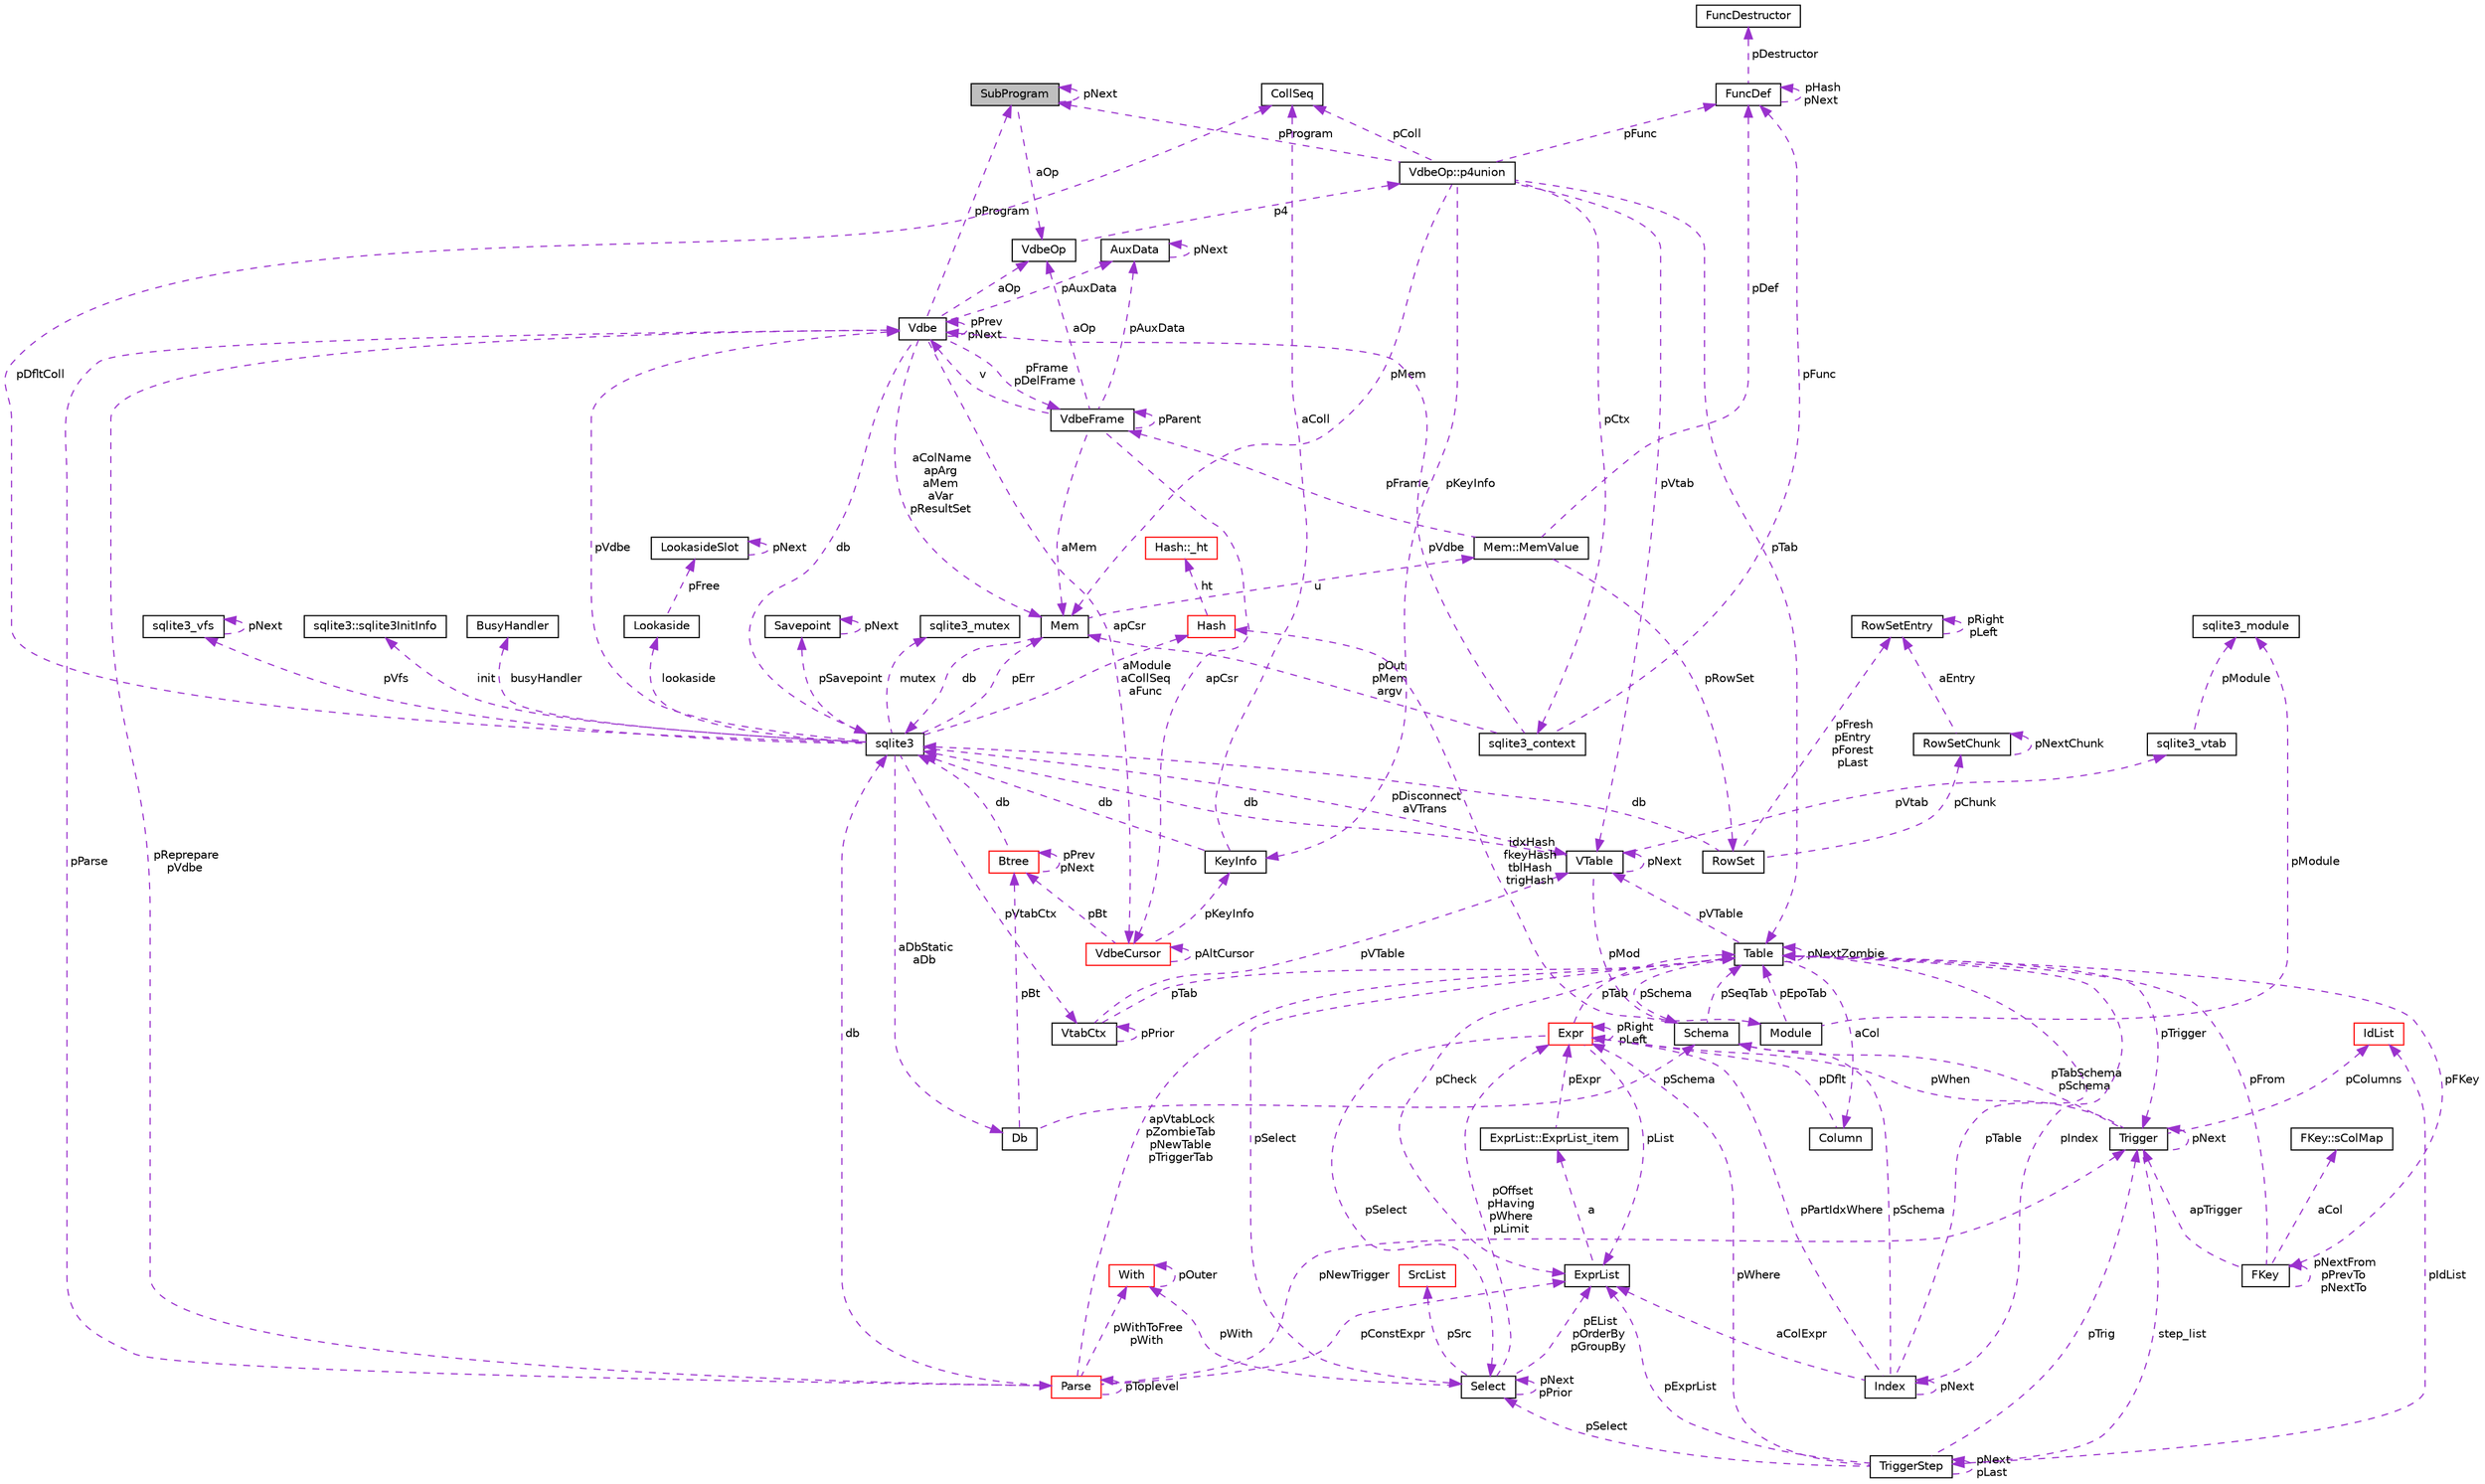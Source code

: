 digraph "SubProgram"
{
  edge [fontname="Helvetica",fontsize="10",labelfontname="Helvetica",labelfontsize="10"];
  node [fontname="Helvetica",fontsize="10",shape=record];
  Node1 [label="SubProgram",height=0.2,width=0.4,color="black", fillcolor="grey75", style="filled", fontcolor="black"];
  Node1 -> Node1 [dir="back",color="darkorchid3",fontsize="10",style="dashed",label=" pNext" ,fontname="Helvetica"];
  Node2 -> Node1 [dir="back",color="darkorchid3",fontsize="10",style="dashed",label=" aOp" ,fontname="Helvetica"];
  Node2 [label="VdbeOp",height=0.2,width=0.4,color="black", fillcolor="white", style="filled",URL="$structVdbeOp.html"];
  Node3 -> Node2 [dir="back",color="darkorchid3",fontsize="10",style="dashed",label=" p4" ,fontname="Helvetica"];
  Node3 [label="VdbeOp::p4union",height=0.2,width=0.4,color="black", fillcolor="white", style="filled",URL="$unionVdbeOp_1_1p4union.html"];
  Node4 -> Node3 [dir="back",color="darkorchid3",fontsize="10",style="dashed",label=" pMem" ,fontname="Helvetica"];
  Node4 [label="Mem",height=0.2,width=0.4,color="black", fillcolor="white", style="filled",URL="$structMem.html"];
  Node5 -> Node4 [dir="back",color="darkorchid3",fontsize="10",style="dashed",label=" u" ,fontname="Helvetica"];
  Node5 [label="Mem::MemValue",height=0.2,width=0.4,color="black", fillcolor="white", style="filled",URL="$unionMem_1_1MemValue.html"];
  Node6 -> Node5 [dir="back",color="darkorchid3",fontsize="10",style="dashed",label=" pFrame" ,fontname="Helvetica"];
  Node6 [label="VdbeFrame",height=0.2,width=0.4,color="black", fillcolor="white", style="filled",URL="$structVdbeFrame.html"];
  Node4 -> Node6 [dir="back",color="darkorchid3",fontsize="10",style="dashed",label=" aMem" ,fontname="Helvetica"];
  Node7 -> Node6 [dir="back",color="darkorchid3",fontsize="10",style="dashed",label=" v" ,fontname="Helvetica"];
  Node7 [label="Vdbe",height=0.2,width=0.4,color="black", fillcolor="white", style="filled",URL="$structVdbe.html"];
  Node4 -> Node7 [dir="back",color="darkorchid3",fontsize="10",style="dashed",label=" aColName\napArg\naMem\naVar\npResultSet" ,fontname="Helvetica"];
  Node7 -> Node7 [dir="back",color="darkorchid3",fontsize="10",style="dashed",label=" pPrev\npNext" ,fontname="Helvetica"];
  Node8 -> Node7 [dir="back",color="darkorchid3",fontsize="10",style="dashed",label=" db" ,fontname="Helvetica"];
  Node8 [label="sqlite3",height=0.2,width=0.4,color="black", fillcolor="white", style="filled",URL="$structsqlite3.html"];
  Node4 -> Node8 [dir="back",color="darkorchid3",fontsize="10",style="dashed",label=" pErr" ,fontname="Helvetica"];
  Node7 -> Node8 [dir="back",color="darkorchid3",fontsize="10",style="dashed",label=" pVdbe" ,fontname="Helvetica"];
  Node9 -> Node8 [dir="back",color="darkorchid3",fontsize="10",style="dashed",label=" pSavepoint" ,fontname="Helvetica"];
  Node9 [label="Savepoint",height=0.2,width=0.4,color="black", fillcolor="white", style="filled",URL="$structSavepoint.html"];
  Node9 -> Node9 [dir="back",color="darkorchid3",fontsize="10",style="dashed",label=" pNext" ,fontname="Helvetica"];
  Node10 -> Node8 [dir="back",color="darkorchid3",fontsize="10",style="dashed",label=" lookaside" ,fontname="Helvetica"];
  Node10 [label="Lookaside",height=0.2,width=0.4,color="black", fillcolor="white", style="filled",URL="$structLookaside.html"];
  Node11 -> Node10 [dir="back",color="darkorchid3",fontsize="10",style="dashed",label=" pFree" ,fontname="Helvetica"];
  Node11 [label="LookasideSlot",height=0.2,width=0.4,color="black", fillcolor="white", style="filled",URL="$structLookasideSlot.html"];
  Node11 -> Node11 [dir="back",color="darkorchid3",fontsize="10",style="dashed",label=" pNext" ,fontname="Helvetica"];
  Node12 -> Node8 [dir="back",color="darkorchid3",fontsize="10",style="dashed",label=" mutex" ,fontname="Helvetica"];
  Node12 [label="sqlite3_mutex",height=0.2,width=0.4,color="black", fillcolor="white", style="filled",URL="$structsqlite3__mutex.html"];
  Node13 -> Node8 [dir="back",color="darkorchid3",fontsize="10",style="dashed",label=" pVfs" ,fontname="Helvetica"];
  Node13 [label="sqlite3_vfs",height=0.2,width=0.4,color="black", fillcolor="white", style="filled",URL="$structsqlite3__vfs.html"];
  Node13 -> Node13 [dir="back",color="darkorchid3",fontsize="10",style="dashed",label=" pNext" ,fontname="Helvetica"];
  Node14 -> Node8 [dir="back",color="darkorchid3",fontsize="10",style="dashed",label=" init" ,fontname="Helvetica"];
  Node14 [label="sqlite3::sqlite3InitInfo",height=0.2,width=0.4,color="black", fillcolor="white", style="filled",URL="$structsqlite3_1_1sqlite3InitInfo.html"];
  Node15 -> Node8 [dir="back",color="darkorchid3",fontsize="10",style="dashed",label=" busyHandler" ,fontname="Helvetica"];
  Node15 [label="BusyHandler",height=0.2,width=0.4,color="black", fillcolor="white", style="filled",URL="$structBusyHandler.html"];
  Node16 -> Node8 [dir="back",color="darkorchid3",fontsize="10",style="dashed",label=" pVtabCtx" ,fontname="Helvetica"];
  Node16 [label="VtabCtx",height=0.2,width=0.4,color="black", fillcolor="white", style="filled",URL="$structVtabCtx.html"];
  Node16 -> Node16 [dir="back",color="darkorchid3",fontsize="10",style="dashed",label=" pPrior" ,fontname="Helvetica"];
  Node17 -> Node16 [dir="back",color="darkorchid3",fontsize="10",style="dashed",label=" pVTable" ,fontname="Helvetica"];
  Node17 [label="VTable",height=0.2,width=0.4,color="black", fillcolor="white", style="filled",URL="$structVTable.html"];
  Node8 -> Node17 [dir="back",color="darkorchid3",fontsize="10",style="dashed",label=" db" ,fontname="Helvetica"];
  Node17 -> Node17 [dir="back",color="darkorchid3",fontsize="10",style="dashed",label=" pNext" ,fontname="Helvetica"];
  Node18 -> Node17 [dir="back",color="darkorchid3",fontsize="10",style="dashed",label=" pMod" ,fontname="Helvetica"];
  Node18 [label="Module",height=0.2,width=0.4,color="black", fillcolor="white", style="filled",URL="$structModule.html"];
  Node19 -> Node18 [dir="back",color="darkorchid3",fontsize="10",style="dashed",label=" pModule" ,fontname="Helvetica"];
  Node19 [label="sqlite3_module",height=0.2,width=0.4,color="black", fillcolor="white", style="filled",URL="$structsqlite3__module.html"];
  Node20 -> Node18 [dir="back",color="darkorchid3",fontsize="10",style="dashed",label=" pEpoTab" ,fontname="Helvetica"];
  Node20 [label="Table",height=0.2,width=0.4,color="black", fillcolor="white", style="filled",URL="$structTable.html"];
  Node21 -> Node20 [dir="back",color="darkorchid3",fontsize="10",style="dashed",label=" pSchema" ,fontname="Helvetica"];
  Node21 [label="Schema",height=0.2,width=0.4,color="black", fillcolor="white", style="filled",URL="$structSchema.html"];
  Node20 -> Node21 [dir="back",color="darkorchid3",fontsize="10",style="dashed",label=" pSeqTab" ,fontname="Helvetica"];
  Node22 -> Node21 [dir="back",color="darkorchid3",fontsize="10",style="dashed",label=" idxHash\nfkeyHash\ntblHash\ntrigHash" ,fontname="Helvetica"];
  Node22 [label="Hash",height=0.2,width=0.4,color="red", fillcolor="white", style="filled",URL="$structHash.html"];
  Node23 -> Node22 [dir="back",color="darkorchid3",fontsize="10",style="dashed",label=" ht" ,fontname="Helvetica"];
  Node23 [label="Hash::_ht",height=0.2,width=0.4,color="red", fillcolor="white", style="filled",URL="$structHash_1_1__ht.html"];
  Node24 -> Node20 [dir="back",color="darkorchid3",fontsize="10",style="dashed",label=" aCol" ,fontname="Helvetica"];
  Node24 [label="Column",height=0.2,width=0.4,color="black", fillcolor="white", style="filled",URL="$structColumn.html"];
  Node25 -> Node24 [dir="back",color="darkorchid3",fontsize="10",style="dashed",label=" pDflt" ,fontname="Helvetica"];
  Node25 [label="Expr",height=0.2,width=0.4,color="red", fillcolor="white", style="filled",URL="$structExpr.html"];
  Node25 -> Node25 [dir="back",color="darkorchid3",fontsize="10",style="dashed",label=" pRight\npLeft" ,fontname="Helvetica"];
  Node20 -> Node25 [dir="back",color="darkorchid3",fontsize="10",style="dashed",label=" pTab" ,fontname="Helvetica"];
  Node26 -> Node25 [dir="back",color="darkorchid3",fontsize="10",style="dashed",label=" pSelect" ,fontname="Helvetica"];
  Node26 [label="Select",height=0.2,width=0.4,color="black", fillcolor="white", style="filled",URL="$structSelect.html"];
  Node25 -> Node26 [dir="back",color="darkorchid3",fontsize="10",style="dashed",label=" pOffset\npHaving\npWhere\npLimit" ,fontname="Helvetica"];
  Node27 -> Node26 [dir="back",color="darkorchid3",fontsize="10",style="dashed",label=" pWith" ,fontname="Helvetica"];
  Node27 [label="With",height=0.2,width=0.4,color="red", fillcolor="white", style="filled",URL="$structWith.html"];
  Node27 -> Node27 [dir="back",color="darkorchid3",fontsize="10",style="dashed",label=" pOuter" ,fontname="Helvetica"];
  Node26 -> Node26 [dir="back",color="darkorchid3",fontsize="10",style="dashed",label=" pNext\npPrior" ,fontname="Helvetica"];
  Node28 -> Node26 [dir="back",color="darkorchid3",fontsize="10",style="dashed",label=" pSrc" ,fontname="Helvetica"];
  Node28 [label="SrcList",height=0.2,width=0.4,color="red", fillcolor="white", style="filled",URL="$structSrcList.html"];
  Node29 -> Node26 [dir="back",color="darkorchid3",fontsize="10",style="dashed",label=" pEList\npOrderBy\npGroupBy" ,fontname="Helvetica"];
  Node29 [label="ExprList",height=0.2,width=0.4,color="black", fillcolor="white", style="filled",URL="$structExprList.html"];
  Node30 -> Node29 [dir="back",color="darkorchid3",fontsize="10",style="dashed",label=" a" ,fontname="Helvetica"];
  Node30 [label="ExprList::ExprList_item",height=0.2,width=0.4,color="black", fillcolor="white", style="filled",URL="$structExprList_1_1ExprList__item.html"];
  Node25 -> Node30 [dir="back",color="darkorchid3",fontsize="10",style="dashed",label=" pExpr" ,fontname="Helvetica"];
  Node29 -> Node25 [dir="back",color="darkorchid3",fontsize="10",style="dashed",label=" pList" ,fontname="Helvetica"];
  Node31 -> Node20 [dir="back",color="darkorchid3",fontsize="10",style="dashed",label=" pFKey" ,fontname="Helvetica"];
  Node31 [label="FKey",height=0.2,width=0.4,color="black", fillcolor="white", style="filled",URL="$structFKey.html"];
  Node32 -> Node31 [dir="back",color="darkorchid3",fontsize="10",style="dashed",label=" aCol" ,fontname="Helvetica"];
  Node32 [label="FKey::sColMap",height=0.2,width=0.4,color="black", fillcolor="white", style="filled",URL="$structFKey_1_1sColMap.html"];
  Node31 -> Node31 [dir="back",color="darkorchid3",fontsize="10",style="dashed",label=" pNextFrom\npPrevTo\npNextTo" ,fontname="Helvetica"];
  Node20 -> Node31 [dir="back",color="darkorchid3",fontsize="10",style="dashed",label=" pFrom" ,fontname="Helvetica"];
  Node33 -> Node31 [dir="back",color="darkorchid3",fontsize="10",style="dashed",label=" apTrigger" ,fontname="Helvetica"];
  Node33 [label="Trigger",height=0.2,width=0.4,color="black", fillcolor="white", style="filled",URL="$structTrigger.html"];
  Node34 -> Node33 [dir="back",color="darkorchid3",fontsize="10",style="dashed",label=" step_list" ,fontname="Helvetica"];
  Node34 [label="TriggerStep",height=0.2,width=0.4,color="black", fillcolor="white", style="filled",URL="$structTriggerStep.html"];
  Node34 -> Node34 [dir="back",color="darkorchid3",fontsize="10",style="dashed",label=" pNext\npLast" ,fontname="Helvetica"];
  Node25 -> Node34 [dir="back",color="darkorchid3",fontsize="10",style="dashed",label=" pWhere" ,fontname="Helvetica"];
  Node35 -> Node34 [dir="back",color="darkorchid3",fontsize="10",style="dashed",label=" pIdList" ,fontname="Helvetica"];
  Node35 [label="IdList",height=0.2,width=0.4,color="red", fillcolor="white", style="filled",URL="$structIdList.html"];
  Node26 -> Node34 [dir="back",color="darkorchid3",fontsize="10",style="dashed",label=" pSelect" ,fontname="Helvetica"];
  Node33 -> Node34 [dir="back",color="darkorchid3",fontsize="10",style="dashed",label=" pTrig" ,fontname="Helvetica"];
  Node29 -> Node34 [dir="back",color="darkorchid3",fontsize="10",style="dashed",label=" pExprList" ,fontname="Helvetica"];
  Node21 -> Node33 [dir="back",color="darkorchid3",fontsize="10",style="dashed",label=" pTabSchema\npSchema" ,fontname="Helvetica"];
  Node25 -> Node33 [dir="back",color="darkorchid3",fontsize="10",style="dashed",label=" pWhen" ,fontname="Helvetica"];
  Node35 -> Node33 [dir="back",color="darkorchid3",fontsize="10",style="dashed",label=" pColumns" ,fontname="Helvetica"];
  Node33 -> Node33 [dir="back",color="darkorchid3",fontsize="10",style="dashed",label=" pNext" ,fontname="Helvetica"];
  Node17 -> Node20 [dir="back",color="darkorchid3",fontsize="10",style="dashed",label=" pVTable" ,fontname="Helvetica"];
  Node20 -> Node20 [dir="back",color="darkorchid3",fontsize="10",style="dashed",label=" pNextZombie" ,fontname="Helvetica"];
  Node33 -> Node20 [dir="back",color="darkorchid3",fontsize="10",style="dashed",label=" pTrigger" ,fontname="Helvetica"];
  Node26 -> Node20 [dir="back",color="darkorchid3",fontsize="10",style="dashed",label=" pSelect" ,fontname="Helvetica"];
  Node29 -> Node20 [dir="back",color="darkorchid3",fontsize="10",style="dashed",label=" pCheck" ,fontname="Helvetica"];
  Node36 -> Node20 [dir="back",color="darkorchid3",fontsize="10",style="dashed",label=" pIndex" ,fontname="Helvetica"];
  Node36 [label="Index",height=0.2,width=0.4,color="black", fillcolor="white", style="filled",URL="$structIndex.html"];
  Node21 -> Node36 [dir="back",color="darkorchid3",fontsize="10",style="dashed",label=" pSchema" ,fontname="Helvetica"];
  Node25 -> Node36 [dir="back",color="darkorchid3",fontsize="10",style="dashed",label=" pPartIdxWhere" ,fontname="Helvetica"];
  Node20 -> Node36 [dir="back",color="darkorchid3",fontsize="10",style="dashed",label=" pTable" ,fontname="Helvetica"];
  Node29 -> Node36 [dir="back",color="darkorchid3",fontsize="10",style="dashed",label=" aColExpr" ,fontname="Helvetica"];
  Node36 -> Node36 [dir="back",color="darkorchid3",fontsize="10",style="dashed",label=" pNext" ,fontname="Helvetica"];
  Node37 -> Node17 [dir="back",color="darkorchid3",fontsize="10",style="dashed",label=" pVtab" ,fontname="Helvetica"];
  Node37 [label="sqlite3_vtab",height=0.2,width=0.4,color="black", fillcolor="white", style="filled",URL="$structsqlite3__vtab.html"];
  Node19 -> Node37 [dir="back",color="darkorchid3",fontsize="10",style="dashed",label=" pModule" ,fontname="Helvetica"];
  Node20 -> Node16 [dir="back",color="darkorchid3",fontsize="10",style="dashed",label=" pTab" ,fontname="Helvetica"];
  Node38 -> Node8 [dir="back",color="darkorchid3",fontsize="10",style="dashed",label=" pDfltColl" ,fontname="Helvetica"];
  Node38 [label="CollSeq",height=0.2,width=0.4,color="black", fillcolor="white", style="filled",URL="$structCollSeq.html"];
  Node17 -> Node8 [dir="back",color="darkorchid3",fontsize="10",style="dashed",label=" pDisconnect\naVTrans" ,fontname="Helvetica"];
  Node39 -> Node8 [dir="back",color="darkorchid3",fontsize="10",style="dashed",label=" aDbStatic\naDb" ,fontname="Helvetica"];
  Node39 [label="Db",height=0.2,width=0.4,color="black", fillcolor="white", style="filled",URL="$structDb.html"];
  Node21 -> Node39 [dir="back",color="darkorchid3",fontsize="10",style="dashed",label=" pSchema" ,fontname="Helvetica"];
  Node40 -> Node39 [dir="back",color="darkorchid3",fontsize="10",style="dashed",label=" pBt" ,fontname="Helvetica"];
  Node40 [label="Btree",height=0.2,width=0.4,color="red", fillcolor="white", style="filled",URL="$structBtree.html"];
  Node8 -> Node40 [dir="back",color="darkorchid3",fontsize="10",style="dashed",label=" db" ,fontname="Helvetica"];
  Node40 -> Node40 [dir="back",color="darkorchid3",fontsize="10",style="dashed",label=" pPrev\npNext" ,fontname="Helvetica"];
  Node22 -> Node8 [dir="back",color="darkorchid3",fontsize="10",style="dashed",label=" aModule\naCollSeq\naFunc" ,fontname="Helvetica"];
  Node6 -> Node7 [dir="back",color="darkorchid3",fontsize="10",style="dashed",label=" pFrame\npDelFrame" ,fontname="Helvetica"];
  Node41 -> Node7 [dir="back",color="darkorchid3",fontsize="10",style="dashed",label=" pAuxData" ,fontname="Helvetica"];
  Node41 [label="AuxData",height=0.2,width=0.4,color="black", fillcolor="white", style="filled",URL="$structAuxData.html"];
  Node41 -> Node41 [dir="back",color="darkorchid3",fontsize="10",style="dashed",label=" pNext" ,fontname="Helvetica"];
  Node1 -> Node7 [dir="back",color="darkorchid3",fontsize="10",style="dashed",label=" pProgram" ,fontname="Helvetica"];
  Node42 -> Node7 [dir="back",color="darkorchid3",fontsize="10",style="dashed",label=" apCsr" ,fontname="Helvetica"];
  Node42 [label="VdbeCursor",height=0.2,width=0.4,color="red", fillcolor="white", style="filled",URL="$structVdbeCursor.html"];
  Node42 -> Node42 [dir="back",color="darkorchid3",fontsize="10",style="dashed",label=" pAltCursor" ,fontname="Helvetica"];
  Node43 -> Node42 [dir="back",color="darkorchid3",fontsize="10",style="dashed",label=" pKeyInfo" ,fontname="Helvetica"];
  Node43 [label="KeyInfo",height=0.2,width=0.4,color="black", fillcolor="white", style="filled",URL="$structKeyInfo.html"];
  Node8 -> Node43 [dir="back",color="darkorchid3",fontsize="10",style="dashed",label=" db" ,fontname="Helvetica"];
  Node38 -> Node43 [dir="back",color="darkorchid3",fontsize="10",style="dashed",label=" aColl" ,fontname="Helvetica"];
  Node40 -> Node42 [dir="back",color="darkorchid3",fontsize="10",style="dashed",label=" pBt" ,fontname="Helvetica"];
  Node44 -> Node7 [dir="back",color="darkorchid3",fontsize="10",style="dashed",label=" pParse" ,fontname="Helvetica"];
  Node44 [label="Parse",height=0.2,width=0.4,color="red", fillcolor="white", style="filled",URL="$structParse.html"];
  Node7 -> Node44 [dir="back",color="darkorchid3",fontsize="10",style="dashed",label=" pReprepare\npVdbe" ,fontname="Helvetica"];
  Node8 -> Node44 [dir="back",color="darkorchid3",fontsize="10",style="dashed",label=" db" ,fontname="Helvetica"];
  Node27 -> Node44 [dir="back",color="darkorchid3",fontsize="10",style="dashed",label=" pWithToFree\npWith" ,fontname="Helvetica"];
  Node20 -> Node44 [dir="back",color="darkorchid3",fontsize="10",style="dashed",label=" apVtabLock\npZombieTab\npNewTable\npTriggerTab" ,fontname="Helvetica"];
  Node33 -> Node44 [dir="back",color="darkorchid3",fontsize="10",style="dashed",label=" pNewTrigger" ,fontname="Helvetica"];
  Node29 -> Node44 [dir="back",color="darkorchid3",fontsize="10",style="dashed",label=" pConstExpr" ,fontname="Helvetica"];
  Node44 -> Node44 [dir="back",color="darkorchid3",fontsize="10",style="dashed",label=" pToplevel" ,fontname="Helvetica"];
  Node2 -> Node7 [dir="back",color="darkorchid3",fontsize="10",style="dashed",label=" aOp" ,fontname="Helvetica"];
  Node6 -> Node6 [dir="back",color="darkorchid3",fontsize="10",style="dashed",label=" pParent" ,fontname="Helvetica"];
  Node41 -> Node6 [dir="back",color="darkorchid3",fontsize="10",style="dashed",label=" pAuxData" ,fontname="Helvetica"];
  Node42 -> Node6 [dir="back",color="darkorchid3",fontsize="10",style="dashed",label=" apCsr" ,fontname="Helvetica"];
  Node2 -> Node6 [dir="back",color="darkorchid3",fontsize="10",style="dashed",label=" aOp" ,fontname="Helvetica"];
  Node45 -> Node5 [dir="back",color="darkorchid3",fontsize="10",style="dashed",label=" pRowSet" ,fontname="Helvetica"];
  Node45 [label="RowSet",height=0.2,width=0.4,color="black", fillcolor="white", style="filled",URL="$structRowSet.html"];
  Node8 -> Node45 [dir="back",color="darkorchid3",fontsize="10",style="dashed",label=" db" ,fontname="Helvetica"];
  Node46 -> Node45 [dir="back",color="darkorchid3",fontsize="10",style="dashed",label=" pChunk" ,fontname="Helvetica"];
  Node46 [label="RowSetChunk",height=0.2,width=0.4,color="black", fillcolor="white", style="filled",URL="$structRowSetChunk.html"];
  Node46 -> Node46 [dir="back",color="darkorchid3",fontsize="10",style="dashed",label=" pNextChunk" ,fontname="Helvetica"];
  Node47 -> Node46 [dir="back",color="darkorchid3",fontsize="10",style="dashed",label=" aEntry" ,fontname="Helvetica"];
  Node47 [label="RowSetEntry",height=0.2,width=0.4,color="black", fillcolor="white", style="filled",URL="$structRowSetEntry.html"];
  Node47 -> Node47 [dir="back",color="darkorchid3",fontsize="10",style="dashed",label=" pRight\npLeft" ,fontname="Helvetica"];
  Node47 -> Node45 [dir="back",color="darkorchid3",fontsize="10",style="dashed",label=" pFresh\npEntry\npForest\npLast" ,fontname="Helvetica"];
  Node48 -> Node5 [dir="back",color="darkorchid3",fontsize="10",style="dashed",label=" pDef" ,fontname="Helvetica"];
  Node48 [label="FuncDef",height=0.2,width=0.4,color="black", fillcolor="white", style="filled",URL="$structFuncDef.html"];
  Node49 -> Node48 [dir="back",color="darkorchid3",fontsize="10",style="dashed",label=" pDestructor" ,fontname="Helvetica"];
  Node49 [label="FuncDestructor",height=0.2,width=0.4,color="black", fillcolor="white", style="filled",URL="$structFuncDestructor.html"];
  Node48 -> Node48 [dir="back",color="darkorchid3",fontsize="10",style="dashed",label=" pHash\npNext" ,fontname="Helvetica"];
  Node8 -> Node4 [dir="back",color="darkorchid3",fontsize="10",style="dashed",label=" db" ,fontname="Helvetica"];
  Node38 -> Node3 [dir="back",color="darkorchid3",fontsize="10",style="dashed",label=" pColl" ,fontname="Helvetica"];
  Node17 -> Node3 [dir="back",color="darkorchid3",fontsize="10",style="dashed",label=" pVtab" ,fontname="Helvetica"];
  Node20 -> Node3 [dir="back",color="darkorchid3",fontsize="10",style="dashed",label=" pTab" ,fontname="Helvetica"];
  Node1 -> Node3 [dir="back",color="darkorchid3",fontsize="10",style="dashed",label=" pProgram" ,fontname="Helvetica"];
  Node43 -> Node3 [dir="back",color="darkorchid3",fontsize="10",style="dashed",label=" pKeyInfo" ,fontname="Helvetica"];
  Node50 -> Node3 [dir="back",color="darkorchid3",fontsize="10",style="dashed",label=" pCtx" ,fontname="Helvetica"];
  Node50 [label="sqlite3_context",height=0.2,width=0.4,color="black", fillcolor="white", style="filled",URL="$structsqlite3__context.html"];
  Node7 -> Node50 [dir="back",color="darkorchid3",fontsize="10",style="dashed",label=" pVdbe" ,fontname="Helvetica"];
  Node4 -> Node50 [dir="back",color="darkorchid3",fontsize="10",style="dashed",label=" pOut\npMem\nargv" ,fontname="Helvetica"];
  Node48 -> Node50 [dir="back",color="darkorchid3",fontsize="10",style="dashed",label=" pFunc" ,fontname="Helvetica"];
  Node48 -> Node3 [dir="back",color="darkorchid3",fontsize="10",style="dashed",label=" pFunc" ,fontname="Helvetica"];
}
